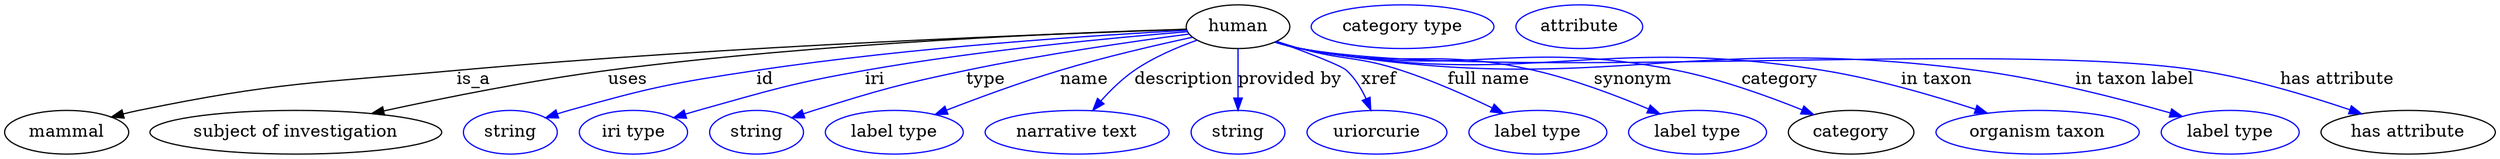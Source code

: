 digraph {
	graph [bb="0,0,2043.2,123"];
	node [label="\N"];
	human	[height=0.5,
		label=human,
		pos="1011.7,105",
		width=1.1735];
	mammal	[height=0.5,
		pos="50.696,18",
		width=1.4082];
	human -> mammal	[label=is_a,
		lp="385.7,61.5",
		pos="e,87.299,30.5 969.69,102.73 867.28,99.411 596.67,89.295 371.7,69 254.81,58.456 224.65,59.652 109.7,36 105.58,35.154 101.34,34.166 \
97.106,33.1"];
	"subject of investigation"	[height=0.5,
		pos="238.7,18",
		width=3.3219];
	human -> "subject of investigation"	[label=uses,
		lp="512.2,61.5",
		pos="e,301.18,33.419 969.72,102.92 881.57,100.27 670.87,91.89 495.7,69 432.95,60.8 362.44,46.732 311.17,35.603"];
	id	[color=blue,
		height=0.5,
		label=string,
		pos="414.7,18",
		width=1.0652];
	human -> id	[color=blue,
		label=id,
		lp="624.7,61.5",
		pos="e,443.69,29.954 969.8,101.95 897.6,98.044 745.2,88.164 617.7,69 548.04,58.531 530.48,55.131 462.7,36 459.59,35.124 456.39,34.151 \
453.2,33.129",
		style=solid];
	iri	[color=blue,
		height=0.5,
		label="iri type",
		pos="515.7,18",
		width=1.2277];
	human -> iri	[color=blue,
		label=iri,
		lp="713.7,61.5",
		pos="e,549.01,29.87 970.38,100.91 911.36,96.133 799.67,85.709 705.7,69 644.46,58.112 629.62,52.681 569.7,36 566.12,35.006 562.43,33.935 \
558.73,32.833",
		style=solid];
	type	[color=blue,
		height=0.5,
		label=string,
		pos="616.7,18",
		width=1.0652];
	human -> type	[color=blue,
		label=type,
		lp="804.7,61.5",
		pos="e,645.64,29.926 971.59,98.966 926.78,93.048 852.17,82.323 788.7,69 732.46,57.197 718.54,53.122 663.7,36 660.94,35.139 658.1,34.215 \
655.26,33.259",
		style=solid];
	name	[color=blue,
		height=0.5,
		label="label type",
		pos="729.7,18",
		width=1.5707];
	human -> name	[color=blue,
		label=name,
		lp="885.7,61.5",
		pos="e,763.14,32.541 974.47,96.337 944.78,89.922 902.25,80.058 865.7,69 834.06,59.43 799.08,46.515 772.52,36.209",
		style=solid];
	description	[color=blue,
		height=0.5,
		label="narrative text",
		pos="879.7,18",
		width=2.0943];
	human -> description	[color=blue,
		label=description,
		lp="967.2,61.5",
		pos="e,892.59,36.071 978.16,93.917 961.8,88.098 942.33,79.777 926.7,69 916.63,62.064 907.09,52.657 899.26,43.873",
		style=solid];
	"provided by"	[color=blue,
		height=0.5,
		label=string,
		pos="1011.7,18",
		width=1.0652];
	human -> "provided by"	[color=blue,
		label="provided by",
		lp="1054.2,61.5",
		pos="e,1011.7,36.175 1011.7,86.799 1011.7,75.163 1011.7,59.548 1011.7,46.237",
		style=solid];
	xref	[color=blue,
		height=0.5,
		label=uriorcurie,
		pos="1125.7,18",
		width=1.5887];
	human -> xref	[color=blue,
		label=xref,
		lp="1127.2,61.5",
		pos="e,1120.6,36.263 1043.4,92.782 1067.1,84.197 1096.2,73.146 1100.7,69 1107.6,62.691 1112.8,54.052 1116.7,45.729",
		style=solid];
	"full name"	[color=blue,
		height=0.5,
		label="label type",
		pos="1257.7,18",
		width=1.5707];
	human -> "full name"	[color=blue,
		label="full name",
		lp="1217.2,61.5",
		pos="e,1229.3,33.625 1043.1,92.943 1049.5,90.841 1056.3,88.753 1062.7,87 1099.1,77.017 1109.8,80.756 1145.7,69 1171.3,60.623 1198.9,48.341 \
1220.3,38.046",
		style=solid];
	synonym	[color=blue,
		height=0.5,
		label="label type",
		pos="1388.7,18",
		width=1.5707];
	human -> synonym	[color=blue,
		label=synonym,
		lp="1335.7,61.5",
		pos="e,1357.7,33.222 1042.4,92.512 1049,90.39 1056,88.404 1062.7,87 1146.6,69.334 1171.2,88.147 1254.7,69 1287.1,61.564 1322.3,48.208 \
1348.5,37.169",
		style=solid];
	category	[height=0.5,
		pos="1514.7,18",
		width=1.4263];
	human -> category	[color=blue,
		label=category,
		lp="1456.2,61.5",
		pos="e,1484.1,32.476 1042.1,92.418 1048.8,90.275 1055.9,88.304 1062.7,87 1197.8,61.024 1236.8,95.963 1371.7,69 1407.5,61.853 1446.4,47.78 \
1474.6,36.381",
		style=solid];
	"in taxon"	[color=blue,
		height=0.5,
		label="organism taxon",
		pos="1667.7,18",
		width=2.3109];
	human -> "in taxon"	[color=blue,
		label="in taxon",
		lp="1584.7,61.5",
		pos="e,1626.4,33.729 1042.1,92.334 1048.8,90.196 1055.9,88.249 1062.7,87 1250.4,52.489 1303.3,99.284 1491.7,69 1534.5,62.118 1581.7,48.356 \
1616.5,37.01",
		style=solid];
	"in taxon label"	[color=blue,
		height=0.5,
		label="label type",
		pos="1825.7,18",
		width=1.5707];
	human -> "in taxon label"	[color=blue,
		label="in taxon label",
		lp="1747.2,61.5",
		pos="e,1786.3,31.109 1042.1,92.285 1048.8,90.15 1055.9,88.217 1062.7,87 1305.6,43.524 1373,101.09 1617.7,69 1672.9,61.758 1734.8,45.841 \
1776.6,33.898",
		style=solid];
	"has attribute"	[height=0.5,
		pos="1971.7,18",
		width=1.9859];
	human -> "has attribute"	[color=blue,
		label="has attribute",
		lp="1913.7,61.5",
		pos="e,1933.4,33.232 1041.8,92.33 1048.6,90.164 1055.8,88.206 1062.7,87 1224.1,58.786 1637.8,94.075 1799.7,69 1842.5,62.372 1889.6,48.16 \
1923.7,36.576",
		style=solid];
	"named thing_category"	[color=blue,
		height=0.5,
		label="category type",
		pos="1146.7,105",
		width=2.0762];
	"organismal entity_has attribute"	[color=blue,
		height=0.5,
		label=attribute,
		pos="1291.7,105",
		width=1.4443];
}
